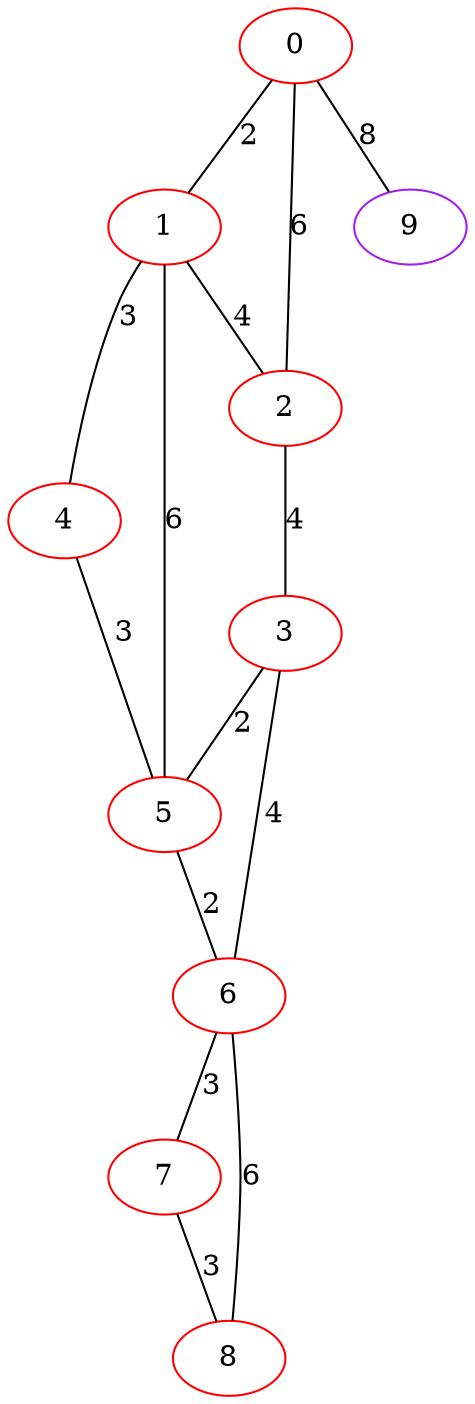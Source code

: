 graph "" {
0 [color=red, weight=1];
1 [color=red, weight=1];
2 [color=red, weight=1];
3 [color=red, weight=1];
4 [color=red, weight=1];
5 [color=red, weight=1];
6 [color=red, weight=1];
7 [color=red, weight=1];
8 [color=red, weight=1];
9 [color=purple, weight=4];
0 -- 1  [key=0, label=2];
0 -- 2  [key=0, label=6];
0 -- 9  [key=0, label=8];
1 -- 2  [key=0, label=4];
1 -- 4  [key=0, label=3];
1 -- 5  [key=0, label=6];
2 -- 3  [key=0, label=4];
3 -- 5  [key=0, label=2];
3 -- 6  [key=0, label=4];
4 -- 5  [key=0, label=3];
5 -- 6  [key=0, label=2];
6 -- 8  [key=0, label=6];
6 -- 7  [key=0, label=3];
7 -- 8  [key=0, label=3];
}
